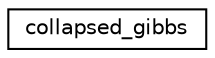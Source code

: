 digraph "Graphical Class Hierarchy"
{
  edge [fontname="Helvetica",fontsize="10",labelfontname="Helvetica",labelfontsize="10"];
  node [fontname="Helvetica",fontsize="10",shape=record];
  rankdir="LR";
  Node0 [label="collapsed_gibbs",height=0.2,width=0.4,color="black", fillcolor="white", style="filled",URL="$classcollapsed__gibbs.html"];
}
